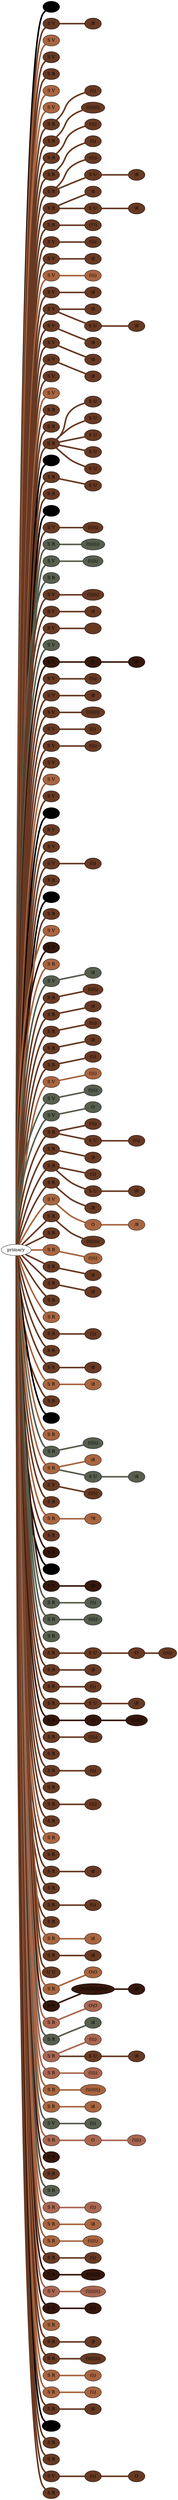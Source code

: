graph {
 graph [rankdir=LR]
"K1" [qtype="pendant_node", pendant_colors="#000000", pendant_ply="", pendant_attach="", pendant_length="", label=" ", style=filled, fillcolor="#000000"]
"primary" -- "K1" [qtype="pendant_link",penwidth=5,color="#000000"]
"1" [qtype="pendant_node", pendant_colors="#673923", pendant_ply="S", pendant_attach="V", pendant_length="26", label="S V", style=filled, fillcolor="#673923"]
"primary" -- "1" [qtype="pendant_link",penwidth=5,color="#673923"]
"1:0" [qtype="knot_node", knot_value="1", knot_type="E", knot_position="7.0", knot_spin="S", label="/8", style=filled, fillcolor="#673923"]
"1" -- "1:0" [qtype="knot_link",penwidth=5,color="#673923"]
"2" [qtype="pendant_node", pendant_colors="#A86540", pendant_ply="S", pendant_attach="V", pendant_length="32", label="S V", style=filled, fillcolor="#A86540"]
"primary" -- "2" [qtype="pendant_link",penwidth=5,color="#A86540"]
"3" [qtype="pendant_node", pendant_colors="#673923", pendant_ply="S", pendant_attach="V", pendant_length="41", label="S V", style=filled, fillcolor="#673923"]
"primary" -- "3" [qtype="pendant_link",penwidth=5,color="#673923"]
"4" [qtype="pendant_node", pendant_colors="#673923", pendant_ply="S", pendant_attach="R", pendant_length="28", label="S R", style=filled, fillcolor="#673923"]
"primary" -- "4" [qtype="pendant_link",penwidth=5,color="#673923"]
"5" [qtype="pendant_node", pendant_colors="#A86540", pendant_ply="S", pendant_attach="V", pendant_length="30", label="S V", style=filled, fillcolor="#A86540"]
"primary" -- "5" [qtype="pendant_link",penwidth=5,color="#A86540"]
"6" [qtype="pendant_node", pendant_colors="#A86540", pendant_ply="S", pendant_attach="V", pendant_length="20", label="S V", style=filled, fillcolor="#A86540"]
"primary" -- "6" [qtype="pendant_link",penwidth=5,color="#A86540"]
"7" [qtype="pendant_node", pendant_colors="#673923", pendant_ply="S", pendant_attach="R", pendant_length="21", label="S R", style=filled, fillcolor="#673923"]
"primary" -- "7" [qtype="pendant_link",penwidth=5,color="#673923"]
"7:0" [qtype="knot_node", knot_value="2", knot_type="L", knot_position="14.0", knot_spin="Z", label="(\\\\)", style=filled, fillcolor="#673923"]
"7" -- "7:0" [qtype="knot_link",penwidth=5,color="#673923"]
"8" [qtype="pendant_node", pendant_colors="#673923", pendant_ply="S", pendant_attach="R", pendant_length="32", label="S R", style=filled, fillcolor="#673923"]
"primary" -- "8" [qtype="pendant_link",penwidth=5,color="#673923"]
"8:0" [qtype="knot_node", knot_value="7", knot_type="L", knot_position="15.5", knot_spin="Z", label="(\\\\\\\\\\\\\\)", style=filled, fillcolor="#673923"]
"8" -- "8:0" [qtype="knot_link",penwidth=5,color="#673923"]
"9" [qtype="pendant_node", pendant_colors="#673923", pendant_ply="S", pendant_attach="R", pendant_length="36", label="S R", style=filled, fillcolor="#673923"]
"primary" -- "9" [qtype="pendant_link",penwidth=5,color="#673923"]
"9:0" [qtype="knot_node", knot_value="3", knot_type="L", knot_position="15.0", knot_spin="Z", label="(\\\\\\)", style=filled, fillcolor="#673923"]
"9" -- "9:0" [qtype="knot_link",penwidth=5,color="#673923"]
"10" [qtype="pendant_node", pendant_colors="#673923", pendant_ply="S", pendant_attach="R", pendant_length="32", label="S R", style=filled, fillcolor="#673923"]
"primary" -- "10" [qtype="pendant_link",penwidth=5,color="#673923"]
"10:0" [qtype="knot_node", knot_value="2", knot_type="L", knot_position="14.5", knot_spin="Z", label="(\\\\)", style=filled, fillcolor="#673923"]
"10" -- "10:0" [qtype="knot_link",penwidth=5,color="#673923"]
"11" [qtype="pendant_node", pendant_colors="#673923", pendant_ply="S", pendant_attach="R", pendant_length="14", label="S R", style=filled, fillcolor="#673923"]
"primary" -- "11" [qtype="pendant_link",penwidth=5,color="#673923"]
"11:0" [qtype="knot_node", knot_value="3", knot_type="L", knot_position="14.5", knot_spin="Z", label="(\\\\\\)", style=filled, fillcolor="#673923"]
"11" -- "11:0" [qtype="knot_link",penwidth=5,color="#673923"]
"11s1" [qtype="pendant_node", pendant_colors="#673923", pendant_ply="S", pendant_attach="U", pendant_length="35", label="S U", style=filled, fillcolor="#673923"]
"11" -- "11s1" [qtype="pendant_link",penwidth=5,color="#673923"]
"11s1:0" [qtype="knot_node", knot_value="1", knot_type="E", knot_position="10.5", knot_spin="Z", label="\\8", style=filled, fillcolor="#673923"]
"11s1" -- "11s1:0" [qtype="knot_link",penwidth=5,color="#673923"]
"12" [qtype="pendant_node", pendant_colors="#673923", pendant_ply="S", pendant_attach="R", pendant_length="33", label="S R", style=filled, fillcolor="#673923"]
"primary" -- "12" [qtype="pendant_link",penwidth=5,color="#673923"]
"12:0" [qtype="knot_node", knot_value="1", knot_type="E", knot_position="11.0", knot_spin="Z", label="\\8", style=filled, fillcolor="#673923"]
"12" -- "12:0" [qtype="knot_link",penwidth=5,color="#673923"]
"12s1" [qtype="pendant_node", pendant_colors="#673923", pendant_ply="S", pendant_attach="U", pendant_length="13", label="S U", style=filled, fillcolor="#673923"]
"12" -- "12s1" [qtype="pendant_link",penwidth=5,color="#673923"]
"12s1:0" [qtype="knot_node", knot_value="1", knot_type="E", knot_position="6.0", knot_spin="Z", label="\\8", style=filled, fillcolor="#673923"]
"12s1" -- "12s1:0" [qtype="knot_link",penwidth=5,color="#673923"]
"13" [qtype="pendant_node", pendant_colors="#673923", pendant_ply="S", pendant_attach="R", pendant_length="33", label="S R", style=filled, fillcolor="#673923"]
"primary" -- "13" [qtype="pendant_link",penwidth=5,color="#673923"]
"13:0" [qtype="knot_node", knot_value="2", knot_type="L", knot_position="13.0", knot_spin="U", label="(??)", style=filled, fillcolor="#673923"]
"13" -- "13:0" [qtype="knot_link",penwidth=5,color="#673923"]
"14" [qtype="pendant_node", pendant_colors="#673923", pendant_ply="S", pendant_attach="V", pendant_length="41", label="S V", style=filled, fillcolor="#673923"]
"primary" -- "14" [qtype="pendant_link",penwidth=5,color="#673923"]
"14:0" [qtype="knot_node", knot_value="3", knot_type="L", knot_position="9.0", knot_spin="Z", label="(\\\\\\)", style=filled, fillcolor="#673923"]
"14" -- "14:0" [qtype="knot_link",penwidth=5,color="#673923"]
"15" [qtype="pendant_node", pendant_colors="#673923", pendant_ply="S", pendant_attach="V", pendant_length="21", label="S V", style=filled, fillcolor="#673923"]
"primary" -- "15" [qtype="pendant_link",penwidth=5,color="#673923"]
"15:0" [qtype="knot_node", knot_value="1", knot_type="E", knot_position="8.0", knot_spin="Z", label="\\8", style=filled, fillcolor="#673923"]
"15" -- "15:0" [qtype="knot_link",penwidth=5,color="#673923"]
"16" [qtype="pendant_node", pendant_colors="#A86540", pendant_ply="S", pendant_attach="V", pendant_length="25", label="S V", style=filled, fillcolor="#A86540"]
"primary" -- "16" [qtype="pendant_link",penwidth=5,color="#A86540"]
"16:0" [qtype="knot_node", knot_value="3", knot_type="L", knot_position="8.5", knot_spin="Z", label="(\\\\\\)", style=filled, fillcolor="#A86540"]
"16" -- "16:0" [qtype="knot_link",penwidth=5,color="#A86540"]
"17" [qtype="pendant_node", pendant_colors="#673923", pendant_ply="S", pendant_attach="V", pendant_length="28", label="S V", style=filled, fillcolor="#673923"]
"primary" -- "17" [qtype="pendant_link",penwidth=5,color="#673923"]
"17:0" [qtype="knot_node", knot_value="1", knot_type="E", knot_position="9.5", knot_spin="Z", label="\\8", style=filled, fillcolor="#673923"]
"17" -- "17:0" [qtype="knot_link",penwidth=5,color="#673923"]
"18" [qtype="pendant_node", pendant_colors="#673923", pendant_ply="S", pendant_attach="V", pendant_length="33", label="S V", style=filled, fillcolor="#673923"]
"primary" -- "18" [qtype="pendant_link",penwidth=5,color="#673923"]
"18:0" [qtype="knot_node", knot_value="1", knot_type="E", knot_position="9.0", knot_spin="Z", label="\\8", style=filled, fillcolor="#673923"]
"18" -- "18:0" [qtype="knot_link",penwidth=5,color="#673923"]
"18s1" [qtype="pendant_node", pendant_colors="#673923", pendant_ply="S", pendant_attach="U", pendant_length="21", label="S U", style=filled, fillcolor="#673923"]
"18" -- "18s1" [qtype="pendant_link",penwidth=5,color="#673923"]
"18s1:0" [qtype="knot_node", knot_value="1", knot_type="E", knot_position="8.0", knot_spin="Z", label="\\8", style=filled, fillcolor="#673923"]
"18s1" -- "18s1:0" [qtype="knot_link",penwidth=5,color="#673923"]
"19" [qtype="pendant_node", pendant_colors="#673923", pendant_ply="S", pendant_attach="V", pendant_length="28", label="S V", style=filled, fillcolor="#673923"]
"primary" -- "19" [qtype="pendant_link",penwidth=5,color="#673923"]
"19:0" [qtype="knot_node", knot_value="1", knot_type="E", knot_position="9.5", knot_spin="Z", label="\\8", style=filled, fillcolor="#673923"]
"19" -- "19:0" [qtype="knot_link",penwidth=5,color="#673923"]
"20" [qtype="pendant_node", pendant_colors="#673923", pendant_ply="S", pendant_attach="V", pendant_length="38", label="S V", style=filled, fillcolor="#673923"]
"primary" -- "20" [qtype="pendant_link",penwidth=5,color="#673923"]
"20:0" [qtype="knot_node", knot_value="1", knot_type="E", knot_position="8.0", knot_spin="Z", label="\\8", style=filled, fillcolor="#673923"]
"20" -- "20:0" [qtype="knot_link",penwidth=5,color="#673923"]
"21" [qtype="pendant_node", pendant_colors="#673923", pendant_ply="S", pendant_attach="V", pendant_length="30", label="S V", style=filled, fillcolor="#673923"]
"primary" -- "21" [qtype="pendant_link",penwidth=5,color="#673923"]
"21:0" [qtype="knot_node", knot_value="1", knot_type="E", knot_position="9.0", knot_spin="Z", label="\\8", style=filled, fillcolor="#673923"]
"21" -- "21:0" [qtype="knot_link",penwidth=5,color="#673923"]
"22" [qtype="pendant_node", pendant_colors="#673923", pendant_ply="S", pendant_attach="V", pendant_length="26", label="S V", style=filled, fillcolor="#673923"]
"primary" -- "22" [qtype="pendant_link",penwidth=5,color="#673923"]
"23" [qtype="pendant_node", pendant_colors="#A86540", pendant_ply="S", pendant_attach="V", pendant_length="40", label="S V", style=filled, fillcolor="#A86540"]
"primary" -- "23" [qtype="pendant_link",penwidth=5,color="#A86540"]
"24" [qtype="pendant_node", pendant_colors="#673923", pendant_ply="S", pendant_attach="R", pendant_length="23", label="S R", style=filled, fillcolor="#673923"]
"primary" -- "24" [qtype="pendant_link",penwidth=5,color="#673923"]
"25" [qtype="pendant_node", pendant_colors="#673923", pendant_ply="S", pendant_attach="R", pendant_length="11", label="S R", style=filled, fillcolor="#673923"]
"primary" -- "25" [qtype="pendant_link",penwidth=5,color="#673923"]
"26" [qtype="pendant_node", pendant_colors="#673923", pendant_ply="S", pendant_attach="R", pendant_length="13", label="S R", style=filled, fillcolor="#673923"]
"primary" -- "26" [qtype="pendant_link",penwidth=5,color="#673923"]
"26s1" [qtype="pendant_node", pendant_colors="#673923", pendant_ply="S", pendant_attach="U", pendant_length="18", label="S U", style=filled, fillcolor="#673923"]
"26" -- "26s1" [qtype="pendant_link",penwidth=5,color="#673923"]
"26s2" [qtype="pendant_node", pendant_colors="#673923", pendant_ply="S", pendant_attach="U", pendant_length="12", label="S U", style=filled, fillcolor="#673923"]
"26" -- "26s2" [qtype="pendant_link",penwidth=5,color="#673923"]
"26s3" [qtype="pendant_node", pendant_colors="#673923", pendant_ply="S", pendant_attach="U", pendant_length="12", label="S U", style=filled, fillcolor="#673923"]
"26" -- "26s3" [qtype="pendant_link",penwidth=5,color="#673923"]
"26s4" [qtype="pendant_node", pendant_colors="#673923", pendant_ply="S", pendant_attach="U", pendant_length="17", label="S U", style=filled, fillcolor="#673923"]
"26" -- "26s4" [qtype="pendant_link",penwidth=5,color="#673923"]
"26s5" [qtype="pendant_node", pendant_colors="#673923", pendant_ply="S", pendant_attach="U", pendant_length="18", label="S U", style=filled, fillcolor="#673923"]
"26" -- "26s5" [qtype="pendant_link",penwidth=5,color="#673923"]
"M1" [qtype="pendant_node", pendant_colors="#000000", pendant_ply="", pendant_attach="", pendant_length="", label=" ", style=filled, fillcolor="#000000"]
"primary" -- "M1" [qtype="pendant_link",penwidth=5,color="#000000"]
"27" [qtype="pendant_node", pendant_colors="#673923", pendant_ply="S", pendant_attach="R", pendant_length="33", label="S R", style=filled, fillcolor="#673923"]
"primary" -- "27" [qtype="pendant_link",penwidth=5,color="#673923"]
"27s1" [qtype="pendant_node", pendant_colors="#673923", pendant_ply="S", pendant_attach="U", pendant_length="17", label="S U", style=filled, fillcolor="#673923"]
"27" -- "27s1" [qtype="pendant_link",penwidth=5,color="#673923"]
"28" [qtype="pendant_node", pendant_colors="#673923", pendant_ply="S", pendant_attach="R", pendant_length="33", label="S R", style=filled, fillcolor="#673923"]
"primary" -- "28" [qtype="pendant_link",penwidth=5,color="#673923"]
"M2" [qtype="pendant_node", pendant_colors="#000000", pendant_ply="", pendant_attach="", pendant_length="", label=" ", style=filled, fillcolor="#000000"]
"primary" -- "M2" [qtype="pendant_link",penwidth=5,color="#000000"]
"29" [qtype="pendant_node", pendant_colors="#673923,#A86540", pendant_ply="S", pendant_attach="V", pendant_length="20", label="S V", style=filled, fillcolor="#673923"]
"primary" -- "29" [qtype="pendant_link",penwidth=5,color="#673923"]
"29:0" [qtype="knot_node", knot_value="5", knot_type="L", knot_position="10.5", knot_spin="Z", label="(\\\\\\\\\\)", style=filled, fillcolor="#673923"]
"29" -- "29:0" [qtype="knot_link",penwidth=5,color="#673923"]
"30" [qtype="pendant_node", pendant_colors="#575E4E,#673923", pendant_ply="S", pendant_attach="R", pendant_length="25", label="S R", style=filled, fillcolor="#575E4E"]
"primary" -- "30" [qtype="pendant_link",penwidth=5,color="#575E4E"]
"30:0" [qtype="knot_node", knot_value="7", knot_type="L", knot_position="11.5", knot_spin="Z", label="(\\\\\\\\\\\\\\)", style=filled, fillcolor="#575E4E"]
"30" -- "30:0" [qtype="knot_link",penwidth=5,color="#575E4E"]
"31" [qtype="pendant_node", pendant_colors="#575E4E,#673923", pendant_ply="S", pendant_attach="V", pendant_length="22", label="S V", style=filled, fillcolor="#575E4E"]
"primary" -- "31" [qtype="pendant_link",penwidth=5,color="#575E4E"]
"31:0" [qtype="knot_node", knot_value="5", knot_type="L", knot_position="11.0", knot_spin="Z", label="(\\\\\\\\\\)", style=filled, fillcolor="#575E4E"]
"31" -- "31:0" [qtype="knot_link",penwidth=5,color="#575E4E"]
"32" [qtype="pendant_node", pendant_colors="#575E4E", pendant_ply="S", pendant_attach="R", pendant_length="19", label="S R", style=filled, fillcolor="#575E4E"]
"primary" -- "32" [qtype="pendant_link",penwidth=5,color="#575E4E"]
"33" [qtype="pendant_node", pendant_colors="#673923", pendant_ply="S", pendant_attach="V", pendant_length="22", label="S V", style=filled, fillcolor="#673923"]
"primary" -- "33" [qtype="pendant_link",penwidth=5,color="#673923"]
"33:0" [qtype="knot_node", knot_value="6", knot_type="L", knot_position="10.5", knot_spin="Z", label="(\\\\\\\\\\\\)", style=filled, fillcolor="#673923"]
"33" -- "33:0" [qtype="knot_link",penwidth=5,color="#673923"]
"34" [qtype="pendant_node", pendant_colors="#673923", pendant_ply="S", pendant_attach="V", pendant_length="25", label="S V", style=filled, fillcolor="#673923"]
"primary" -- "34" [qtype="pendant_link",penwidth=5,color="#673923"]
"34:0" [qtype="knot_node", knot_value="1", knot_type="E", knot_position="10.0", knot_spin="Z", label="\\8", style=filled, fillcolor="#673923"]
"34" -- "34:0" [qtype="knot_link",penwidth=5,color="#673923"]
"35" [qtype="pendant_node", pendant_colors="#673923", pendant_ply="S", pendant_attach="V", pendant_length="24", label="S V", style=filled, fillcolor="#673923"]
"primary" -- "35" [qtype="pendant_link",penwidth=5,color="#673923"]
"35:0" [qtype="knot_node", knot_value="1", knot_type="EE", knot_position="11.0", knot_spin="S", label="", style=filled, fillcolor="#673923"]
"35" -- "35:0" [qtype="knot_link",penwidth=5,color="#673923"]
"36" [qtype="pendant_node", pendant_colors="#575E4E", pendant_ply="S", pendant_attach="V", pendant_length="19", label="S V", style=filled, fillcolor="#575E4E"]
"primary" -- "36" [qtype="pendant_link",penwidth=5,color="#575E4E"]
"37" [qtype="pendant_node", pendant_colors="#35170C", pendant_ply="S", pendant_attach="V", pendant_length="17", label="S V", style=filled, fillcolor="#35170C"]
"primary" -- "37" [qtype="pendant_link",penwidth=5,color="#35170C"]
"37:0" [qtype="knot_node", knot_value="1", knot_type="S", knot_position="4.5", knot_spin="Z", label="O", style=filled, fillcolor="#35170C"]
"37" -- "37:0" [qtype="knot_link",penwidth=5,color="#35170C"]
"37:1" [qtype="knot_node", knot_value="1", knot_type="E", knot_position="10.5", knot_spin="Z", label="\\8", style=filled, fillcolor="#35170C"]
"37:0" -- "37:1" [qtype="knot_link",penwidth=5,color="#35170C"]
"38" [qtype="pendant_node", pendant_colors="#673923", pendant_ply="S", pendant_attach="V", pendant_length="23", label="S V", style=filled, fillcolor="#673923"]
"primary" -- "38" [qtype="pendant_link",penwidth=5,color="#673923"]
"38:0" [qtype="knot_node", knot_value="3", knot_type="L", knot_position="11.0", knot_spin="Z", label="(\\\\\\)", style=filled, fillcolor="#673923"]
"38" -- "38:0" [qtype="knot_link",penwidth=5,color="#673923"]
"39" [qtype="pendant_node", pendant_colors="#673923", pendant_ply="S", pendant_attach="V", pendant_length="25", label="S V", style=filled, fillcolor="#673923"]
"primary" -- "39" [qtype="pendant_link",penwidth=5,color="#673923"]
"39:0" [qtype="knot_node", knot_value="1", knot_type="E", knot_position="10.5", knot_spin="Z", label="\\8", style=filled, fillcolor="#673923"]
"39" -- "39:0" [qtype="knot_link",penwidth=5,color="#673923"]
"40" [qtype="pendant_node", pendant_colors="#673923", pendant_ply="S", pendant_attach="V", pendant_length="20", label="S V", style=filled, fillcolor="#673923"]
"primary" -- "40" [qtype="pendant_link",penwidth=5,color="#673923"]
"40:0" [qtype="knot_node", knot_value="7", knot_type="L", knot_position="10.5", knot_spin="Z", label="(\\\\\\\\\\\\\\)", style=filled, fillcolor="#673923"]
"40" -- "40:0" [qtype="knot_link",penwidth=5,color="#673923"]
"41" [qtype="pendant_node", pendant_colors="#673923", pendant_ply="S", pendant_attach="V", pendant_length="17", label="S V", style=filled, fillcolor="#673923"]
"primary" -- "41" [qtype="pendant_link",penwidth=5,color="#673923"]
"41:0" [qtype="knot_node", knot_value="2", knot_type="L", knot_position="10.5", knot_spin="Z", label="(\\\\)", style=filled, fillcolor="#673923"]
"41" -- "41:0" [qtype="knot_link",penwidth=5,color="#673923"]
"42" [qtype="pendant_node", pendant_colors="#673923", pendant_ply="S", pendant_attach="V", pendant_length="20", label="S V", style=filled, fillcolor="#673923"]
"primary" -- "42" [qtype="pendant_link",penwidth=5,color="#673923"]
"42:0" [qtype="knot_node", knot_value="3", knot_type="L", knot_position="11.5", knot_spin="Z", label="(\\\\\\)", style=filled, fillcolor="#673923"]
"42" -- "42:0" [qtype="knot_link",penwidth=5,color="#673923"]
"43" [qtype="pendant_node", pendant_colors="#673923", pendant_ply="S", pendant_attach="V", pendant_length="21", label="S V", style=filled, fillcolor="#673923"]
"primary" -- "43" [qtype="pendant_link",penwidth=5,color="#673923"]
"44" [qtype="pendant_node", pendant_colors="#A86540", pendant_ply="S", pendant_attach="V", pendant_length="28", label="S V", style=filled, fillcolor="#A86540"]
"primary" -- "44" [qtype="pendant_link",penwidth=5,color="#A86540"]
"45" [qtype="pendant_node", pendant_colors="#673923", pendant_ply="S", pendant_attach="V", pendant_length="20", label="S V", style=filled, fillcolor="#673923"]
"primary" -- "45" [qtype="pendant_link",penwidth=5,color="#673923"]
"46" [qtype="pendant_node", pendant_colors="#000000", pendant_ply="S", pendant_attach="V", pendant_length="9", label="S V", style=filled, fillcolor="#000000"]
"primary" -- "46" [qtype="pendant_link",penwidth=5,color="#000000"]
"47" [qtype="pendant_node", pendant_colors="#673923", pendant_ply="S", pendant_attach="V", pendant_length="29", label="S V", style=filled, fillcolor="#673923"]
"primary" -- "47" [qtype="pendant_link",penwidth=5,color="#673923"]
"48" [qtype="pendant_node", pendant_colors="#673923", pendant_ply="S", pendant_attach="V", pendant_length="17", label="S V", style=filled, fillcolor="#673923"]
"primary" -- "48" [qtype="pendant_link",penwidth=5,color="#673923"]
"49" [qtype="pendant_node", pendant_colors="#673923", pendant_ply="S", pendant_attach="V", pendant_length="29", label="S V", style=filled, fillcolor="#673923"]
"primary" -- "49" [qtype="pendant_link",penwidth=5,color="#673923"]
"49:0" [qtype="knot_node", knot_value="2", knot_type="L", knot_position="11.0", knot_spin="Z", label="(\\\\)", style=filled, fillcolor="#673923"]
"49" -- "49:0" [qtype="knot_link",penwidth=5,color="#673923"]
"50" [qtype="pendant_node", pendant_colors="#673923", pendant_ply="S", pendant_attach="R", pendant_length="18", label="S R", style=filled, fillcolor="#673923"]
"primary" -- "50" [qtype="pendant_link",penwidth=5,color="#673923"]
"M3" [qtype="pendant_node", pendant_colors="#000000", pendant_ply="", pendant_attach="", pendant_length="", label=" ", style=filled, fillcolor="#000000"]
"primary" -- "M3" [qtype="pendant_link",penwidth=5,color="#000000"]
"51" [qtype="pendant_node", pendant_colors="#673923", pendant_ply="S", pendant_attach="R", pendant_length="", label="S R", style=filled, fillcolor="#673923"]
"primary" -- "51" [qtype="pendant_link",penwidth=5,color="#673923"]
"52" [qtype="pendant_node", pendant_colors="#A86540,#673923", pendant_ply="S", pendant_attach="V", pendant_length="15", label="S V", style=filled, fillcolor="#A86540"]
"primary" -- "52" [qtype="pendant_link",penwidth=5,color="#A86540"]
"53" [qtype="pendant_node", pendant_colors="#35170C", pendant_ply="S", pendant_attach="V", pendant_length="15", label="S V", style=filled, fillcolor="#35170C"]
"primary" -- "53" [qtype="pendant_link",penwidth=5,color="#35170C"]
"54" [qtype="pendant_node", pendant_colors="#A86540,#673923", pendant_ply="S", pendant_attach="R", pendant_length="24", label="S R", style=filled, fillcolor="#A86540"]
"primary" -- "54" [qtype="pendant_link",penwidth=5,color="#A86540"]
"55" [qtype="pendant_node", pendant_colors="#575E4E,#673923", pendant_ply="S", pendant_attach="V", pendant_length="9", label="S V", style=filled, fillcolor="#575E4E"]
"primary" -- "55" [qtype="pendant_link",penwidth=5,color="#575E4E"]
"55:0" [qtype="knot_node", knot_value="1", knot_type="E", knot_position="5.0", knot_spin="Z", label="\\8", style=filled, fillcolor="#575E4E"]
"55" -- "55:0" [qtype="knot_link",penwidth=5,color="#575E4E"]
"56" [qtype="pendant_node", pendant_colors="#673923", pendant_ply="S", pendant_attach="R", pendant_length="15", label="S R", style=filled, fillcolor="#673923"]
"primary" -- "56" [qtype="pendant_link",penwidth=5,color="#673923"]
"56:0" [qtype="knot_node", knot_value="5", knot_type="L", knot_position="5.0", knot_spin="Z", label="(\\\\\\\\\\)", style=filled, fillcolor="#673923"]
"56" -- "56:0" [qtype="knot_link",penwidth=5,color="#673923"]
"57" [qtype="pendant_node", pendant_colors="#673923", pendant_ply="S", pendant_attach="R", pendant_length="11", label="S R", style=filled, fillcolor="#673923"]
"primary" -- "57" [qtype="pendant_link",penwidth=5,color="#673923"]
"57:0" [qtype="knot_node", knot_value="1", knot_type="E", knot_position="5.0", knot_spin="Z", label="\\8", style=filled, fillcolor="#673923"]
"57" -- "57:0" [qtype="knot_link",penwidth=5,color="#673923"]
"58" [qtype="pendant_node", pendant_colors="#673923", pendant_ply="S", pendant_attach="R", pendant_length="11", label="S R", style=filled, fillcolor="#673923"]
"primary" -- "58" [qtype="pendant_link",penwidth=5,color="#673923"]
"58:0" [qtype="knot_node", knot_value="3", knot_type="L", knot_position="5.0", knot_spin="Z", label="(\\\\\\)", style=filled, fillcolor="#673923"]
"58" -- "58:0" [qtype="knot_link",penwidth=5,color="#673923"]
"59" [qtype="pendant_node", pendant_colors="#673923", pendant_ply="S", pendant_attach="R", pendant_length="19", label="S R", style=filled, fillcolor="#673923"]
"primary" -- "59" [qtype="pendant_link",penwidth=5,color="#673923"]
"59:0" [qtype="knot_node", knot_value="1", knot_type="E", knot_position="5.0", knot_spin="Z", label="\\8", style=filled, fillcolor="#673923"]
"59" -- "59:0" [qtype="knot_link",penwidth=5,color="#673923"]
"60" [qtype="pendant_node", pendant_colors="#673923", pendant_ply="S", pendant_attach="R", pendant_length="18", label="S R", style=filled, fillcolor="#673923"]
"primary" -- "60" [qtype="pendant_link",penwidth=5,color="#673923"]
"60:0" [qtype="knot_node", knot_value="2", knot_type="L", knot_position="5.0", knot_spin="Z", label="(\\\\)", style=filled, fillcolor="#673923"]
"60" -- "60:0" [qtype="knot_link",penwidth=5,color="#673923"]
"61" [qtype="pendant_node", pendant_colors="#A86540,#673923", pendant_ply="S", pendant_attach="V", pendant_length="24", label="S V", style=filled, fillcolor="#A86540"]
"primary" -- "61" [qtype="pendant_link",penwidth=5,color="#A86540"]
"61:0" [qtype="knot_node", knot_value="3", knot_type="L", knot_position="11.0", knot_spin="Z", label="(\\\\\\)", style=filled, fillcolor="#A86540"]
"61" -- "61:0" [qtype="knot_link",penwidth=5,color="#A86540"]
"62" [qtype="pendant_node", pendant_colors="#575E4E,#673923", pendant_ply="S", pendant_attach="V", pendant_length="25", label="S V", style=filled, fillcolor="#575E4E"]
"primary" -- "62" [qtype="pendant_link",penwidth=5,color="#575E4E"]
"62:0" [qtype="knot_node", knot_value="4", knot_type="L", knot_position="11.0", knot_spin="Z", label="(\\\\\\\\)", style=filled, fillcolor="#575E4E"]
"62" -- "62:0" [qtype="knot_link",penwidth=5,color="#575E4E"]
"63" [qtype="pendant_node", pendant_colors="#575E4E,#673923", pendant_ply="S", pendant_attach="V", pendant_length="15", label="S V", style=filled, fillcolor="#575E4E"]
"primary" -- "63" [qtype="pendant_link",penwidth=5,color="#575E4E"]
"63:0" [qtype="knot_node", knot_value="1", knot_type="S", knot_position="5.0", knot_spin="Z", label="O", style=filled, fillcolor="#575E4E"]
"63" -- "63:0" [qtype="knot_link",penwidth=5,color="#575E4E"]
"64" [qtype="pendant_node", pendant_colors="#673923", pendant_ply="S", pendant_attach="R", pendant_length="21", label="S R", style=filled, fillcolor="#673923"]
"primary" -- "64" [qtype="pendant_link",penwidth=5,color="#673923"]
"64:0" [qtype="knot_node", knot_value="3", knot_type="L", knot_position="9.5", knot_spin="Z", label="(\\\\\\)", style=filled, fillcolor="#673923"]
"64" -- "64:0" [qtype="knot_link",penwidth=5,color="#673923"]
"64s1" [qtype="pendant_node", pendant_colors="#673923", pendant_ply="S", pendant_attach="U", pendant_length="15", label="S U", style=filled, fillcolor="#673923"]
"64" -- "64s1" [qtype="pendant_link",penwidth=5,color="#673923"]
"64s1:0" [qtype="knot_node", knot_value="3", knot_type="L", knot_position="4.0", knot_spin="Z", label="(\\\\\\)", style=filled, fillcolor="#673923"]
"64s1" -- "64s1:0" [qtype="knot_link",penwidth=5,color="#673923"]
"65" [qtype="pendant_node", pendant_colors="#673923", pendant_ply="S", pendant_attach="R", pendant_length="28", label="S R", style=filled, fillcolor="#673923"]
"primary" -- "65" [qtype="pendant_link",penwidth=5,color="#673923"]
"65:0" [qtype="knot_node", knot_value="1", knot_type="E", knot_position="9.5", knot_spin="Z", label="\\8", style=filled, fillcolor="#673923"]
"65" -- "65:0" [qtype="knot_link",penwidth=5,color="#673923"]
"66" [qtype="pendant_node", pendant_colors="#673923", pendant_ply="S", pendant_attach="R", pendant_length="21", label="S R", style=filled, fillcolor="#673923"]
"primary" -- "66" [qtype="pendant_link",penwidth=5,color="#673923"]
"66:0" [qtype="knot_node", knot_value="2", knot_type="L", knot_position="10.5", knot_spin="Z", label="(\\\\)", style=filled, fillcolor="#673923"]
"66" -- "66:0" [qtype="knot_link",penwidth=5,color="#673923"]
"66s1" [qtype="pendant_node", pendant_colors="#673923", pendant_ply="S", pendant_attach="U", pendant_length="7", label="S U", style=filled, fillcolor="#673923"]
"66" -- "66s1" [qtype="pendant_link",penwidth=5,color="#673923"]
"66s1:0" [qtype="knot_node", knot_value="1", knot_type="E", knot_position="1.0", knot_spin="Z", label="\\8", style=filled, fillcolor="#673923"]
"66s1" -- "66s1:0" [qtype="knot_link",penwidth=5,color="#673923"]
"67" [qtype="pendant_node", pendant_colors="#673923", pendant_ply="S", pendant_attach="R", pendant_length="24", label="S R", style=filled, fillcolor="#673923"]
"primary" -- "67" [qtype="pendant_link",penwidth=5,color="#673923"]
"67:0" [qtype="knot_node", knot_value="1", knot_type="E", knot_position="10.5", knot_spin="S", label="/8", style=filled, fillcolor="#673923"]
"67" -- "67:0" [qtype="knot_link",penwidth=5,color="#673923"]
"68" [qtype="pendant_node", pendant_colors="#A86540,#35170C", pendant_ply="S", pendant_attach="V", pendant_length="23", label="S V", style=filled, fillcolor="#A86540"]
"primary" -- "68" [qtype="pendant_link",penwidth=5,color="#A86540"]
"68:0" [qtype="knot_node", knot_value="1", knot_type="S", knot_position="7.0", knot_spin="Z", label="O", style=filled, fillcolor="#A86540"]
"68" -- "68:0" [qtype="knot_link",penwidth=5,color="#A86540"]
"68:1" [qtype="knot_node", knot_value="1", knot_type="E", knot_position="14.0", knot_spin="S", label="/8", style=filled, fillcolor="#A86540"]
"68:0" -- "68:1" [qtype="knot_link",penwidth=5,color="#A86540"]
"69" [qtype="pendant_node", pendant_colors="#673923", pendant_ply="S", pendant_attach="R", pendant_length="17", label="S R", style=filled, fillcolor="#673923"]
"primary" -- "69" [qtype="pendant_link",penwidth=5,color="#673923"]
"69:0" [qtype="knot_node", knot_value="7", knot_type="L", knot_position="13.0", knot_spin="Z", label="(\\\\\\\\\\\\\\)", style=filled, fillcolor="#673923"]
"69" -- "69:0" [qtype="knot_link",penwidth=5,color="#673923"]
"70" [qtype="pendant_node", pendant_colors="#673923", pendant_ply="S", pendant_attach="R", pendant_length="30", label="S R", style=filled, fillcolor="#673923"]
"primary" -- "70" [qtype="pendant_link",penwidth=5,color="#673923"]
"71" [qtype="pendant_node", pendant_colors="#A86540", pendant_ply="S", pendant_attach="R", pendant_length="22", label="S R", style=filled, fillcolor="#A86540"]
"primary" -- "71" [qtype="pendant_link",penwidth=5,color="#A86540"]
"71:0" [qtype="knot_node", knot_value="4", knot_type="L", knot_position="12.5", knot_spin="Z", label="(\\\\\\\\)", style=filled, fillcolor="#A86540"]
"71" -- "71:0" [qtype="knot_link",penwidth=5,color="#A86540"]
"72" [qtype="pendant_node", pendant_colors="#673923", pendant_ply="S", pendant_attach="R", pendant_length="26", label="S R", style=filled, fillcolor="#673923"]
"primary" -- "72" [qtype="pendant_link",penwidth=5,color="#673923"]
"72:0" [qtype="knot_node", knot_value="1", knot_type="E", knot_position="12.5", knot_spin="Z", label="\\8", style=filled, fillcolor="#673923"]
"72" -- "72:0" [qtype="knot_link",penwidth=5,color="#673923"]
"73" [qtype="pendant_node", pendant_colors="#673923", pendant_ply="S", pendant_attach="R", pendant_length="24", label="S R", style=filled, fillcolor="#673923"]
"primary" -- "73" [qtype="pendant_link",penwidth=5,color="#673923"]
"73:0" [qtype="knot_node", knot_value="1", knot_type="E", knot_position="12.5", knot_spin="Z", label="\\8", style=filled, fillcolor="#673923"]
"73" -- "73:0" [qtype="knot_link",penwidth=5,color="#673923"]
"74" [qtype="pendant_node", pendant_colors="#673923", pendant_ply="S", pendant_attach="R", pendant_length="29", label="S R", style=filled, fillcolor="#673923"]
"primary" -- "74" [qtype="pendant_link",penwidth=5,color="#673923"]
"75" [qtype="pendant_node", pendant_colors="#A86540", pendant_ply="S", pendant_attach="R", pendant_length="24", label="S R", style=filled, fillcolor="#A86540"]
"primary" -- "75" [qtype="pendant_link",penwidth=5,color="#A86540"]
"76" [qtype="pendant_node", pendant_colors="#673923", pendant_ply="S", pendant_attach="R", pendant_length="19", label="S R", style=filled, fillcolor="#673923"]
"primary" -- "76" [qtype="pendant_link",penwidth=5,color="#673923"]
"76:0" [qtype="knot_node", knot_value="2", knot_type="L", knot_position="13.0", knot_spin="Z", label="(\\\\)", style=filled, fillcolor="#673923"]
"76" -- "76:0" [qtype="knot_link",penwidth=5,color="#673923"]
"77" [qtype="pendant_node", pendant_colors="#673923", pendant_ply="S", pendant_attach="R", pendant_length="24", label="S R", style=filled, fillcolor="#673923"]
"primary" -- "77" [qtype="pendant_link",penwidth=5,color="#673923"]
"78" [qtype="pendant_node", pendant_colors="#673923", pendant_ply="S", pendant_attach="R", pendant_length="26", label="S R", style=filled, fillcolor="#673923"]
"primary" -- "78" [qtype="pendant_link",penwidth=5,color="#673923"]
"78:0" [qtype="knot_node", knot_value="1", knot_type="E", knot_position="13.5", knot_spin="Z", label="\\8", style=filled, fillcolor="#673923"]
"78" -- "78:0" [qtype="knot_link",penwidth=5,color="#673923"]
"79" [qtype="pendant_node", pendant_colors="#A86540", pendant_ply="S", pendant_attach="R", pendant_length="25", label="S R", style=filled, fillcolor="#A86540"]
"primary" -- "79" [qtype="pendant_link",penwidth=5,color="#A86540"]
"79:0" [qtype="knot_node", knot_value="1", knot_type="E", knot_position="14.0", knot_spin="Z", label="\\8", style=filled, fillcolor="#A86540"]
"79" -- "79:0" [qtype="knot_link",penwidth=5,color="#A86540"]
"80" [qtype="pendant_node", pendant_colors="#673923", pendant_ply="S", pendant_attach="R", pendant_length="20", label="S R", style=filled, fillcolor="#673923"]
"primary" -- "80" [qtype="pendant_link",penwidth=5,color="#673923"]
"M4" [qtype="pendant_node", pendant_colors="#000000", pendant_ply="", pendant_attach="", pendant_length="", label=" ", style=filled, fillcolor="#000000"]
"primary" -- "M4" [qtype="pendant_link",penwidth=5,color="#000000"]
"81" [qtype="pendant_node", pendant_colors="#A86540,#673923", pendant_ply="S", pendant_attach="R", pendant_length="28", label="S R", style=filled, fillcolor="#A86540"]
"primary" -- "81" [qtype="pendant_link",penwidth=5,color="#A86540"]
"82" [qtype="pendant_node", pendant_colors="#575E4E", pendant_ply="S", pendant_attach="R", pendant_length="29", label="S R", style=filled, fillcolor="#575E4E"]
"primary" -- "82" [qtype="pendant_link",penwidth=5,color="#575E4E"]
"82:0" [qtype="knot_node", knot_value="5", knot_type="L", knot_position="7.5", knot_spin="Z", label="(\\\\\\\\\\)", style=filled, fillcolor="#575E4E"]
"82" -- "82:0" [qtype="knot_link",penwidth=5,color="#575E4E"]
"83" [qtype="pendant_node", pendant_colors="#A86540,#575E4E,#673923", pendant_ply="S", pendant_attach="R", pendant_length="24", label="S R", style=filled, fillcolor="#A86540"]
"primary" -- "83" [qtype="pendant_link",penwidth=5,color="#A86540"]
"83:0" [qtype="knot_node", knot_value="1", knot_type="E", knot_position="7.0", knot_spin="Z", label="\\8", style=filled, fillcolor="#A86540"]
"83" -- "83:0" [qtype="knot_link",penwidth=5,color="#A86540"]
"83s1" [qtype="pendant_node", pendant_colors="#575E4E,#673923", pendant_ply="S", pendant_attach="U", pendant_length="18", label="S U", style=filled, fillcolor="#575E4E"]
"83" -- "83s1" [qtype="pendant_link",penwidth=5,color="#575E4E"]
"83s1:0" [qtype="knot_node", knot_value="1", knot_type="E", knot_position="4.0", knot_spin="Z", label="\\8", style=filled, fillcolor="#575E4E"]
"83s1" -- "83s1:0" [qtype="knot_link",penwidth=5,color="#575E4E"]
"84" [qtype="pendant_node", pendant_colors="#673923", pendant_ply="S", pendant_attach="V", pendant_length="28", label="S V", style=filled, fillcolor="#673923"]
"primary" -- "84" [qtype="pendant_link",penwidth=5,color="#673923"]
"84:0" [qtype="knot_node", knot_value="4", knot_type="L", knot_position="7.0", knot_spin="Z", label="(\\\\\\\\)", style=filled, fillcolor="#673923"]
"84" -- "84:0" [qtype="knot_link",penwidth=5,color="#673923"]
"85" [qtype="pendant_node", pendant_colors="#673923", pendant_ply="S", pendant_attach="R", pendant_length="25", label="S R", style=filled, fillcolor="#673923"]
"primary" -- "85" [qtype="pendant_link",penwidth=5,color="#673923"]
"86" [qtype="pendant_node", pendant_colors="#A86540", pendant_ply="S", pendant_attach="R", pendant_length="24", label="S R", style=filled, fillcolor="#A86540"]
"primary" -- "86" [qtype="pendant_link",penwidth=5,color="#A86540"]
"86:0" [qtype="knot_node", knot_value="1", knot_type="E", knot_position="6.5", knot_spin="U", label="?8", style=filled, fillcolor="#A86540"]
"86" -- "86:0" [qtype="knot_link",penwidth=5,color="#A86540"]
"87" [qtype="pendant_node", pendant_colors="#673923", pendant_ply="S", pendant_attach="R", pendant_length="26", label="S R", style=filled, fillcolor="#673923"]
"primary" -- "87" [qtype="pendant_link",penwidth=5,color="#673923"]
"88" [qtype="pendant_node", pendant_colors="#35170C,#673923", pendant_ply="S", pendant_attach="R", pendant_length="31", label="S R", style=filled, fillcolor="#35170C"]
"primary" -- "88" [qtype="pendant_link",penwidth=5,color="#35170C"]
"M5" [qtype="pendant_node", pendant_colors="#000000", pendant_ply="", pendant_attach="", pendant_length="", label=" ", style=filled, fillcolor="#000000"]
"primary" -- "M5" [qtype="pendant_link",penwidth=5,color="#000000"]
"89" [qtype="pendant_node", pendant_colors="#35170C,#A86540", pendant_ply="S", pendant_attach="V", pendant_length="30", label="S V", style=filled, fillcolor="#35170C"]
"primary" -- "89" [qtype="pendant_link",penwidth=5,color="#35170C"]
"89:0" [qtype="knot_node", knot_value="1", knot_type="E", knot_position="9.5", knot_spin="Z", label="\\8", style=filled, fillcolor="#35170C"]
"89" -- "89:0" [qtype="knot_link",penwidth=5,color="#35170C"]
"90" [qtype="pendant_node", pendant_colors="#575E4E,#A86540", pendant_ply="S", pendant_attach="R", pendant_length="26", label="S R", style=filled, fillcolor="#575E4E"]
"primary" -- "90" [qtype="pendant_link",penwidth=5,color="#575E4E"]
"90:0" [qtype="knot_node", knot_value="2", knot_type="L", knot_position="9.5", knot_spin="Z", label="(\\\\)", style=filled, fillcolor="#575E4E"]
"90" -- "90:0" [qtype="knot_link",penwidth=5,color="#575E4E"]
"91" [qtype="pendant_node", pendant_colors="#575E4E,#673923", pendant_ply="S", pendant_attach="R", pendant_length="12", label="S R", style=filled, fillcolor="#575E4E"]
"primary" -- "91" [qtype="pendant_link",penwidth=5,color="#575E4E"]
"91:0" [qtype="knot_node", knot_value="4", knot_type="L", knot_position="7.5", knot_spin="Z", label="(\\\\\\\\)", style=filled, fillcolor="#575E4E"]
"91" -- "91:0" [qtype="knot_link",penwidth=5,color="#575E4E"]
"92" [qtype="pendant_node", pendant_colors="#575E4E", pendant_ply="S", pendant_attach="R", pendant_length="18", label="S R", style=filled, fillcolor="#575E4E"]
"primary" -- "92" [qtype="pendant_link",penwidth=5,color="#575E4E"]
"93" [qtype="pendant_node", pendant_colors="#673923", pendant_ply="S", pendant_attach="R", pendant_length="42", label="S R", style=filled, fillcolor="#673923"]
"primary" -- "93" [qtype="pendant_link",penwidth=5,color="#673923"]
"93s1" [qtype="pendant_node", pendant_colors="#673923", pendant_ply="S", pendant_attach="U", pendant_length="18", label="S U", style=filled, fillcolor="#673923"]
"93" -- "93s1" [qtype="pendant_link",penwidth=5,color="#673923"]
"93s1:0" [qtype="knot_node", knot_value="1", knot_type="S", knot_position="3.5", knot_spin="Z", label="O", style=filled, fillcolor="#673923"]
"93s1" -- "93s1:0" [qtype="knot_link",penwidth=5,color="#673923"]
"93s1:1" [qtype="knot_node", knot_value="4", knot_type="L", knot_position="11.0", knot_spin="Z", label="(\\\\\\\\)", style=filled, fillcolor="#673923"]
"93s1:0" -- "93s1:1" [qtype="knot_link",penwidth=5,color="#673923"]
"94" [qtype="pendant_node", pendant_colors="#673923", pendant_ply="S", pendant_attach="R", pendant_length="25", label="S R", style=filled, fillcolor="#673923"]
"primary" -- "94" [qtype="pendant_link",penwidth=5,color="#673923"]
"94:0" [qtype="knot_node", knot_value="1", knot_type="E", knot_position="11.0", knot_spin="Z", label="\\8", style=filled, fillcolor="#673923"]
"94" -- "94:0" [qtype="knot_link",penwidth=5,color="#673923"]
"95" [qtype="pendant_node", pendant_colors="#673923", pendant_ply="S", pendant_attach="R", pendant_length="30", label="S R", style=filled, fillcolor="#673923"]
"primary" -- "95" [qtype="pendant_link",penwidth=5,color="#673923"]
"95:0" [qtype="knot_node", knot_value="2", knot_type="L", knot_position="12.0", knot_spin="Z", label="(\\\\)", style=filled, fillcolor="#673923"]
"95" -- "95:0" [qtype="knot_link",penwidth=5,color="#673923"]
"96" [qtype="pendant_node", pendant_colors="#673923", pendant_ply="S", pendant_attach="R", pendant_length="33", label="S R", style=filled, fillcolor="#673923"]
"primary" -- "96" [qtype="pendant_link",penwidth=5,color="#673923"]
"96s1" [qtype="pendant_node", pendant_colors="#673923", pendant_ply="S", pendant_attach="U", pendant_length="19", label="S U", style=filled, fillcolor="#673923"]
"96" -- "96s1" [qtype="pendant_link",penwidth=5,color="#673923"]
"96s1:0" [qtype="knot_node", knot_value="1", knot_type="E", knot_position="4.0", knot_spin="Z", label="\\8", style=filled, fillcolor="#673923"]
"96s1" -- "96s1:0" [qtype="knot_link",penwidth=5,color="#673923"]
"97" [qtype="pendant_node", pendant_colors="#35170C", pendant_ply="S", pendant_attach="R", pendant_length="20", label="S R", style=filled, fillcolor="#35170C"]
"primary" -- "97" [qtype="pendant_link",penwidth=5,color="#35170C"]
"97:0" [qtype="knot_node", knot_value="1", knot_type="S", knot_position="6.5", knot_spin="Z", label="O", style=filled, fillcolor="#35170C"]
"97" -- "97:0" [qtype="knot_link",penwidth=5,color="#35170C"]
"97:1" [qtype="knot_node", knot_value="6", knot_type="L", knot_position="14.5", knot_spin="Z", label="(\\\\\\\\\\\\)", style=filled, fillcolor="#35170C"]
"97:0" -- "97:1" [qtype="knot_link",penwidth=5,color="#35170C"]
"98" [qtype="pendant_node", pendant_colors="#673923", pendant_ply="S", pendant_attach="R", pendant_length="40", label="S R", style=filled, fillcolor="#673923"]
"primary" -- "98" [qtype="pendant_link",penwidth=5,color="#673923"]
"98:0" [qtype="knot_node", knot_value="4", knot_type="L", knot_position="15.0", knot_spin="Z", label="(\\\\\\\\)", style=filled, fillcolor="#673923"]
"98" -- "98:0" [qtype="knot_link",penwidth=5,color="#673923"]
"99" [qtype="pendant_node", pendant_colors="#673923", pendant_ply="S", pendant_attach="R", pendant_length="27", label="S R", style=filled, fillcolor="#673923"]
"primary" -- "99" [qtype="pendant_link",penwidth=5,color="#673923"]
"100" [qtype="pendant_node", pendant_colors="#673923", pendant_ply="S", pendant_attach="R", pendant_length="36", label="S R", style=filled, fillcolor="#673923"]
"primary" -- "100" [qtype="pendant_link",penwidth=5,color="#673923"]
"100:0" [qtype="knot_node", knot_value="2", knot_type="L", knot_position="14.5", knot_spin="Z", label="(\\\\)", style=filled, fillcolor="#673923"]
"100" -- "100:0" [qtype="knot_link",penwidth=5,color="#673923"]
"101" [qtype="pendant_node", pendant_colors="#673923", pendant_ply="S", pendant_attach="R", pendant_length="35", label="S R", style=filled, fillcolor="#673923"]
"primary" -- "101" [qtype="pendant_link",penwidth=5,color="#673923"]
"102" [qtype="pendant_node", pendant_colors="#673923", pendant_ply="S", pendant_attach="R", pendant_length="33", label="S R", style=filled, fillcolor="#673923"]
"primary" -- "102" [qtype="pendant_link",penwidth=5,color="#673923"]
"102:0" [qtype="knot_node", knot_value="3", knot_type="L", knot_position="13.5", knot_spin="Z", label="(\\\\\\)", style=filled, fillcolor="#673923"]
"102" -- "102:0" [qtype="knot_link",penwidth=5,color="#673923"]
"103" [qtype="pendant_node", pendant_colors="#673923", pendant_ply="S", pendant_attach="R", pendant_length="34", label="S R", style=filled, fillcolor="#673923"]
"primary" -- "103" [qtype="pendant_link",penwidth=5,color="#673923"]
"104" [qtype="pendant_node", pendant_colors="#A86540", pendant_ply="S", pendant_attach="R", pendant_length="39", label="S R", style=filled, fillcolor="#A86540"]
"primary" -- "104" [qtype="pendant_link",penwidth=5,color="#A86540"]
"105" [qtype="pendant_node", pendant_colors="#673923", pendant_ply="S", pendant_attach="R", pendant_length="40", label="S R", style=filled, fillcolor="#673923"]
"primary" -- "105" [qtype="pendant_link",penwidth=5,color="#673923"]
"106" [qtype="pendant_node", pendant_colors="#673923", pendant_ply="S", pendant_attach="R", pendant_length="30", label="S R", style=filled, fillcolor="#673923"]
"primary" -- "106" [qtype="pendant_link",penwidth=5,color="#673923"]
"106:0" [qtype="knot_node", knot_value="1", knot_type="E", knot_position="13.0", knot_spin="Z", label="\\8", style=filled, fillcolor="#673923"]
"106" -- "106:0" [qtype="knot_link",penwidth=5,color="#673923"]
"107" [qtype="pendant_node", pendant_colors="#673923", pendant_ply="S", pendant_attach="R", pendant_length="36", label="S R", style=filled, fillcolor="#673923"]
"primary" -- "107" [qtype="pendant_link",penwidth=5,color="#673923"]
"108" [qtype="pendant_node", pendant_colors="#673923", pendant_ply="S", pendant_attach="R", pendant_length="38", label="S R", style=filled, fillcolor="#673923"]
"primary" -- "108" [qtype="pendant_link",penwidth=5,color="#673923"]
"108:0" [qtype="knot_node", knot_value="2", knot_type="L", knot_position="13.5", knot_spin="Z", label="(\\\\)", style=filled, fillcolor="#673923"]
"108" -- "108:0" [qtype="knot_link",penwidth=5,color="#673923"]
"109" [qtype="pendant_node", pendant_colors="#673923", pendant_ply="S", pendant_attach="R", pendant_length="35", label="S R", style=filled, fillcolor="#673923"]
"primary" -- "109" [qtype="pendant_link",penwidth=5,color="#673923"]
"110" [qtype="pendant_node", pendant_colors="#A86540", pendant_ply="S", pendant_attach="R", pendant_length="31", label="S R", style=filled, fillcolor="#A86540"]
"primary" -- "110" [qtype="pendant_link",penwidth=5,color="#A86540"]
"110:0" [qtype="knot_node", knot_value="1", knot_type="E", knot_position="9.5", knot_spin="Z", label="\\8", style=filled, fillcolor="#A86540"]
"110" -- "110:0" [qtype="knot_link",penwidth=5,color="#A86540"]
"111" [qtype="pendant_node", pendant_colors="#673923", pendant_ply="S", pendant_attach="R", pendant_length="28", label="S R", style=filled, fillcolor="#673923"]
"primary" -- "111" [qtype="pendant_link",penwidth=5,color="#673923"]
"111:0" [qtype="knot_node", knot_value="1", knot_type="E", knot_position="9.5", knot_spin="Z", label="\\8", style=filled, fillcolor="#673923"]
"111" -- "111:0" [qtype="knot_link",penwidth=5,color="#673923"]
"112" [qtype="pendant_node", pendant_colors="#673923", pendant_ply="U", pendant_attach="U", pendant_length="1", label="U U", style=filled, fillcolor="#673923"]
"primary" -- "112" [qtype="pendant_link",penwidth=5,color="#673923"]
"113" [qtype="pendant_node", pendant_colors="#A86540,#575E4E", pendant_ply="S", pendant_attach="R", pendant_length="29", label="S R", style=filled, fillcolor="#A86540"]
"primary" -- "113" [qtype="pendant_link",penwidth=5,color="#A86540"]
"113:0" [qtype="knot_node", knot_value="2", knot_type="S", knot_position="2.0", knot_spin="Z", label="O\\O", style=filled, fillcolor="#A86540"]
"113" -- "113:0" [qtype="knot_link",penwidth=5,color="#A86540"]
"114" [qtype="pendant_node", pendant_colors="#35170C", pendant_ply="S", pendant_attach="R", pendant_length="33", label="S R", style=filled, fillcolor="#35170C"]
"primary" -- "114" [qtype="pendant_link",penwidth=5,color="#35170C"]
"114:0" [qtype="knot_node", knot_value="6", knot_type="S", knot_position="2.0", knot_spin="Z", label="O\\O\\O\\O\\O\\O", style=filled, fillcolor="#35170C"]
"114" -- "114:0" [qtype="knot_link",penwidth=5,color="#35170C"]
"114:1" [qtype="knot_node", knot_value="1", knot_type="E", knot_position="7.0", knot_spin="Z", label="\\8", style=filled, fillcolor="#35170C"]
"114:0" -- "114:1" [qtype="knot_link",penwidth=5,color="#35170C"]
"115" [qtype="pendant_node", pendant_colors="#AA6651,#673923", pendant_ply="S", pendant_attach="R", pendant_length="35", label="S R", style=filled, fillcolor="#AA6651"]
"primary" -- "115" [qtype="pendant_link",penwidth=5,color="#AA6651"]
"115:0" [qtype="knot_node", knot_value="2", knot_type="S", knot_position="1.5", knot_spin="Z", label="O\\O", style=filled, fillcolor="#AA6651"]
"115" -- "115:0" [qtype="knot_link",penwidth=5,color="#AA6651"]
"116" [qtype="pendant_node", pendant_colors="#575E4E,#A86540", pendant_ply="S", pendant_attach="R", pendant_length="20", label="S R", style=filled, fillcolor="#575E4E"]
"primary" -- "116" [qtype="pendant_link",penwidth=5,color="#575E4E"]
"116:0" [qtype="knot_node", knot_value="1", knot_type="E", knot_position="6.5", knot_spin="Z", label="\\8", style=filled, fillcolor="#575E4E"]
"116" -- "116:0" [qtype="knot_link",penwidth=5,color="#575E4E"]
"117" [qtype="pendant_node", pendant_colors="#AA6651,#673923", pendant_ply="S", pendant_attach="R", pendant_length="44", label="S R", style=filled, fillcolor="#AA6651"]
"primary" -- "117" [qtype="pendant_link",penwidth=5,color="#AA6651"]
"117:0" [qtype="knot_node", knot_value="3", knot_type="L", knot_position="7.0", knot_spin="Z", label="(\\\\\\)", style=filled, fillcolor="#AA6651"]
"117" -- "117:0" [qtype="knot_link",penwidth=5,color="#AA6651"]
"117s1" [qtype="pendant_node", pendant_colors="#673923", pendant_ply="S", pendant_attach="U", pendant_length="30", label="S U", style=filled, fillcolor="#673923"]
"117" -- "117s1" [qtype="pendant_link",penwidth=5,color="#673923"]
"117s1:0" [qtype="knot_node", knot_value="1", knot_type="E", knot_position="3.5", knot_spin="Z", label="\\8", style=filled, fillcolor="#673923"]
"117s1" -- "117s1:0" [qtype="knot_link",penwidth=5,color="#673923"]
"118" [qtype="pendant_node", pendant_colors="#AA6651,#A86540", pendant_ply="S", pendant_attach="R", pendant_length="42", label="S R", style=filled, fillcolor="#AA6651"]
"primary" -- "118" [qtype="pendant_link",penwidth=5,color="#AA6651"]
"118:0" [qtype="knot_node", knot_value="4", knot_type="L", knot_position="7.5", knot_spin="Z", label="(\\\\\\\\)", style=filled, fillcolor="#AA6651"]
"118" -- "118:0" [qtype="knot_link",penwidth=5,color="#AA6651"]
"119" [qtype="pendant_node", pendant_colors="#A86540", pendant_ply="S", pendant_attach="R", pendant_length="36", label="S R", style=filled, fillcolor="#A86540"]
"primary" -- "119" [qtype="pendant_link",penwidth=5,color="#A86540"]
"119:0" [qtype="knot_node", knot_value="8", knot_type="L", knot_position="7.0", knot_spin="Z", label="(\\\\\\\\\\\\\\\\)", style=filled, fillcolor="#A86540"]
"119" -- "119:0" [qtype="knot_link",penwidth=5,color="#A86540"]
"120" [qtype="pendant_node", pendant_colors="#A86540,#673923", pendant_ply="S", pendant_attach="R", pendant_length="19", label="S R", style=filled, fillcolor="#A86540"]
"primary" -- "120" [qtype="pendant_link",penwidth=5,color="#A86540"]
"120:0" [qtype="knot_node", knot_value="1", knot_type="E", knot_position="7.5", knot_spin="Z", label="\\8", style=filled, fillcolor="#A86540"]
"120" -- "120:0" [qtype="knot_link",penwidth=5,color="#A86540"]
"121" [qtype="pendant_node", pendant_colors="#575E4E,#A86540", pendant_ply="S", pendant_attach="V", pendant_length="30", label="S V", style=filled, fillcolor="#575E4E"]
"primary" -- "121" [qtype="pendant_link",penwidth=5,color="#575E4E"]
"121:0" [qtype="knot_node", knot_value="2", knot_type="L", knot_position="7.0", knot_spin="Z", label="(\\\\)", style=filled, fillcolor="#575E4E"]
"121" -- "121:0" [qtype="knot_link",penwidth=5,color="#575E4E"]
"122" [qtype="pendant_node", pendant_colors="#AA6651,#A86540", pendant_ply="S", pendant_attach="R", pendant_length="41", label="S R", style=filled, fillcolor="#AA6651"]
"primary" -- "122" [qtype="pendant_link",penwidth=5,color="#AA6651"]
"122:0" [qtype="knot_node", knot_value="1", knot_type="S", knot_position="2.5", knot_spin="Z", label="O", style=filled, fillcolor="#AA6651"]
"122" -- "122:0" [qtype="knot_link",penwidth=5,color="#AA6651"]
"122:1" [qtype="knot_node", knot_value="4", knot_type="L", knot_position="7.5", knot_spin="Z", label="(\\\\\\\\)", style=filled, fillcolor="#AA6651"]
"122:0" -- "122:1" [qtype="knot_link",penwidth=5,color="#AA6651"]
"123" [qtype="pendant_node", pendant_colors="#35170C", pendant_ply="S", pendant_attach="R", pendant_length="26", label="S R", style=filled, fillcolor="#35170C"]
"primary" -- "123" [qtype="pendant_link",penwidth=5,color="#35170C"]
"124" [qtype="pendant_node", pendant_colors="#673923", pendant_ply="S", pendant_attach="R", pendant_length="26", label="S R", style=filled, fillcolor="#673923"]
"primary" -- "124" [qtype="pendant_link",penwidth=5,color="#673923"]
"125" [qtype="pendant_node", pendant_colors="#575E4E", pendant_ply="S", pendant_attach="R", pendant_length="22", label="S R", style=filled, fillcolor="#575E4E"]
"primary" -- "125" [qtype="pendant_link",penwidth=5,color="#575E4E"]
"126" [qtype="pendant_node", pendant_colors="#AA6651", pendant_ply="S", pendant_attach="R", pendant_length="26", label="S R", style=filled, fillcolor="#AA6651"]
"primary" -- "126" [qtype="pendant_link",penwidth=5,color="#AA6651"]
"126:0" [qtype="knot_node", knot_value="2", knot_type="L", knot_position="7.5", knot_spin="Z", label="(\\\\)", style=filled, fillcolor="#AA6651"]
"126" -- "126:0" [qtype="knot_link",penwidth=5,color="#AA6651"]
"127" [qtype="pendant_node", pendant_colors="#A86540,#673923", pendant_ply="S", pendant_attach="R", pendant_length="27", label="S R", style=filled, fillcolor="#A86540"]
"primary" -- "127" [qtype="pendant_link",penwidth=5,color="#A86540"]
"127:0" [qtype="knot_node", knot_value="1", knot_type="E", knot_position="7.0", knot_spin="Z", label="\\8", style=filled, fillcolor="#A86540"]
"127" -- "127:0" [qtype="knot_link",penwidth=5,color="#A86540"]
"128" [qtype="pendant_node", pendant_colors="#A86540", pendant_ply="S", pendant_attach="R", pendant_length="37", label="S R", style=filled, fillcolor="#A86540"]
"primary" -- "128" [qtype="pendant_link",penwidth=5,color="#A86540"]
"128:0" [qtype="knot_node", knot_value="5", knot_type="L", knot_position="7.0", knot_spin="Z", label="(\\\\\\\\\\)", style=filled, fillcolor="#A86540"]
"128" -- "128:0" [qtype="knot_link",penwidth=5,color="#A86540"]
"129" [qtype="pendant_node", pendant_colors="#673923", pendant_ply="S", pendant_attach="R", pendant_length="17", label="S R", style=filled, fillcolor="#673923"]
"primary" -- "129" [qtype="pendant_link",penwidth=5,color="#673923"]
"129:0" [qtype="knot_node", knot_value="2", knot_type="L", knot_position="8.0", knot_spin="Z", label="(\\\\)", style=filled, fillcolor="#673923"]
"129" -- "129:0" [qtype="knot_link",penwidth=5,color="#673923"]
"130" [qtype="pendant_node", pendant_colors="#35170C,#673923", pendant_ply="S", pendant_attach="R", pendant_length="18", label="S R", style=filled, fillcolor="#35170C"]
"primary" -- "130" [qtype="pendant_link",penwidth=5,color="#35170C"]
"130:0" [qtype="knot_node", knot_value="7", knot_type="L", knot_position="9.0", knot_spin="Z", label="(\\\\\\\\\\\\\\)", style=filled, fillcolor="#35170C"]
"130" -- "130:0" [qtype="knot_link",penwidth=5,color="#35170C"]
"131" [qtype="pendant_node", pendant_colors="#AA6651,#673923", pendant_ply="S", pendant_attach="V", pendant_length="20", label="S V", style=filled, fillcolor="#AA6651"]
"primary" -- "131" [qtype="pendant_link",penwidth=5,color="#AA6651"]
"131:0" [qtype="knot_node", knot_value="8", knot_type="L", knot_position="8.5", knot_spin="Z", label="(\\\\\\\\\\\\\\\\)", style=filled, fillcolor="#AA6651"]
"131" -- "131:0" [qtype="knot_link",penwidth=5,color="#AA6651"]
"132" [qtype="pendant_node", pendant_colors="#35170C,#673923", pendant_ply="S", pendant_attach="U", pendant_length="33", label="S U", style=filled, fillcolor="#35170C"]
"primary" -- "132" [qtype="pendant_link",penwidth=5,color="#35170C"]
"132:0" [qtype="knot_node", knot_value="2", knot_type="L", knot_position="8.0", knot_spin="Z", label="(\\\\)", style=filled, fillcolor="#35170C"]
"132" -- "132:0" [qtype="knot_link",penwidth=5,color="#35170C"]
"133" [qtype="pendant_node", pendant_colors="#A86540", pendant_ply="S", pendant_attach="R", pendant_length="20", label="S R", style=filled, fillcolor="#A86540"]
"primary" -- "133" [qtype="pendant_link",penwidth=5,color="#A86540"]
"134" [qtype="pendant_node", pendant_colors="#673923", pendant_ply="S", pendant_attach="R", pendant_length="13", label="S R", style=filled, fillcolor="#673923"]
"primary" -- "134" [qtype="pendant_link",penwidth=5,color="#673923"]
"134:0" [qtype="knot_node", knot_value="1", knot_type="E", knot_position="7.0", knot_spin="Z", label="\\8", style=filled, fillcolor="#673923"]
"134" -- "134:0" [qtype="knot_link",penwidth=5,color="#673923"]
"135" [qtype="pendant_node", pendant_colors="#673923", pendant_ply="S", pendant_attach="R", pendant_length="15", label="S R", style=filled, fillcolor="#673923"]
"primary" -- "135" [qtype="pendant_link",penwidth=5,color="#673923"]
"135:0" [qtype="knot_node", knot_value="8", knot_type="L", knot_position="7.0", knot_spin="Z", label="(\\\\\\\\\\\\\\\\)", style=filled, fillcolor="#673923"]
"135" -- "135:0" [qtype="knot_link",penwidth=5,color="#673923"]
"136" [qtype="pendant_node", pendant_colors="#A86540,#673923", pendant_ply="S", pendant_attach="R", pendant_length="30", label="S R", style=filled, fillcolor="#A86540"]
"primary" -- "136" [qtype="pendant_link",penwidth=5,color="#A86540"]
"136:0" [qtype="knot_node", knot_value="2", knot_type="L", knot_position="7.0", knot_spin="Z", label="(\\\\)", style=filled, fillcolor="#A86540"]
"136" -- "136:0" [qtype="knot_link",penwidth=5,color="#A86540"]
"137" [qtype="pendant_node", pendant_colors="#A86540", pendant_ply="S", pendant_attach="R", pendant_length="17", label="S R", style=filled, fillcolor="#A86540"]
"primary" -- "137" [qtype="pendant_link",penwidth=5,color="#A86540"]
"137:0" [qtype="knot_node", knot_value="2", knot_type="L", knot_position="6.5", knot_spin="Z", label="(\\\\)", style=filled, fillcolor="#A86540"]
"137" -- "137:0" [qtype="knot_link",penwidth=5,color="#A86540"]
"138" [qtype="pendant_node", pendant_colors="#673923", pendant_ply="S", pendant_attach="R", pendant_length="14", label="S R", style=filled, fillcolor="#673923"]
"primary" -- "138" [qtype="pendant_link",penwidth=5,color="#673923"]
"138:0" [qtype="knot_node", knot_value="1", knot_type="E", knot_position="7.0", knot_spin="Z", label="\\8", style=filled, fillcolor="#673923"]
"138" -- "138:0" [qtype="knot_link",penwidth=5,color="#673923"]
"139" [qtype="pendant_node", pendant_colors="#000000", pendant_ply="U", pendant_attach="U", pendant_length="4", label="U U", style=filled, fillcolor="#000000"]
"primary" -- "139" [qtype="pendant_link",penwidth=5,color="#000000"]
"140" [qtype="pendant_node", pendant_colors="#673923", pendant_ply="S", pendant_attach="R", pendant_length="23", label="S R", style=filled, fillcolor="#673923"]
"primary" -- "140" [qtype="pendant_link",penwidth=5,color="#673923"]
"141" [qtype="pendant_node", pendant_colors="#673923", pendant_ply="S", pendant_attach="R", pendant_length="25", label="S R", style=filled, fillcolor="#673923"]
"primary" -- "141" [qtype="pendant_link",penwidth=5,color="#673923"]
"142" [qtype="pendant_node", pendant_colors="#673923", pendant_ply="S", pendant_attach="V", pendant_length="22", label="S V", style=filled, fillcolor="#673923"]
"primary" -- "142" [qtype="pendant_link",penwidth=5,color="#673923"]
"142:0" [qtype="knot_node", knot_value="2", knot_type="L", knot_position="7.5", knot_spin="Z", label="(\\\\)", style=filled, fillcolor="#673923"]
"142" -- "142:0" [qtype="knot_link",penwidth=5,color="#673923"]
"142:1" [qtype="knot_node", knot_value="1", knot_type="S", knot_position="10.5", knot_spin="Z", label="O", style=filled, fillcolor="#673923"]
"142:0" -- "142:1" [qtype="knot_link",penwidth=5,color="#673923"]
"143" [qtype="pendant_node", pendant_colors="#673923", pendant_ply="S", pendant_attach="R", pendant_length="14", label="S R", style=filled, fillcolor="#673923"]
"primary" -- "143" [qtype="pendant_link",penwidth=5,color="#673923"]
}
